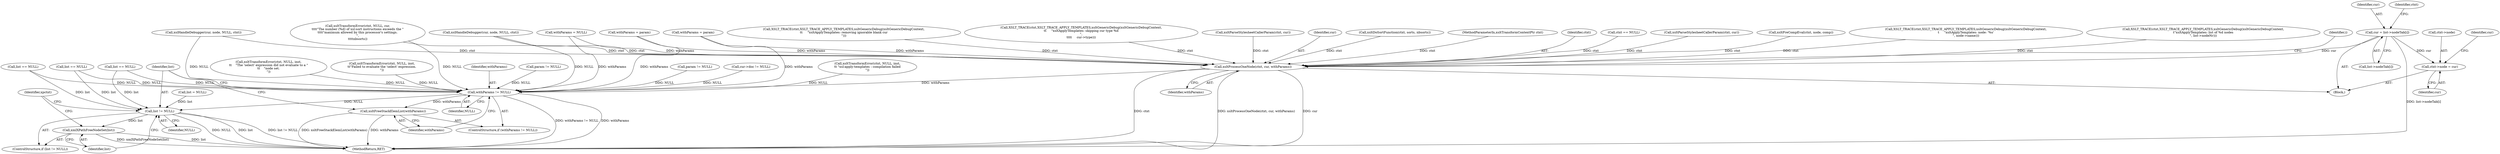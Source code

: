 digraph "0_Chrome_96dbafe288dbe2f0cc45fa3c39daf6d0c37acbab_33@array" {
"1000883" [label="(Call,cur = list->nodeTab[i])"];
"1000890" [label="(Call,ctxt->node = cur)"];
"1000921" [label="(Call,xsltProcessOneNode(ctxt, cur, withParams))"];
"1000928" [label="(Call,withParams != NULL)"];
"1000931" [label="(Call,xsltFreeStackElemList(withParams))"];
"1000934" [label="(Call,list != NULL)"];
"1000937" [label="(Call,xmlXPathFreeNodeSet(list))"];
"1000883" [label="(Call,cur = list->nodeTab[i])"];
"1000884" [label="(Identifier,cur)"];
"1000921" [label="(Call,xsltProcessOneNode(ctxt, cur, withParams))"];
"1000890" [label="(Call,ctxt->node = cur)"];
"1000296" [label="(Call,xsltPreCompEval(ctxt, node, comp))"];
"1000924" [label="(Identifier,withParams)"];
"1000935" [label="(Identifier,list)"];
"1000933" [label="(ControlStructure,if (list != NULL))"];
"1000938" [label="(Identifier,list)"];
"1000756" [label="(Call,xslHandleDebugger(cur, node, NULL, ctxt))"];
"1000417" [label="(Call,list == NULL)"];
"1000638" [label="(Call,list == NULL)"];
"1000797" [label="(Call,param != NULL)"];
"1000979" [label="(MethodReturn,RET)"];
"1000193" [label="(Call,XSLT_TRACE(ctxt,XSLT_TRACE_APPLY_TEMPLATES,xsltGenericDebug(xsltGenericDebugContext,\n\t     \"xsltApplyTemplates: node: '%s'\n\", node->name)))"];
"1000627" [label="(Call,XSLT_TRACE(ctxt,XSLT_TRACE_APPLY_TEMPLATES,xsltGenericDebug(xsltGenericDebugContext,\n\t\"xsltApplyTemplates: list of %d nodes\n\", list->nodeNr)))"];
"1000902" [label="(Call,cur->doc != NULL)"];
"1000881" [label="(Identifier,i)"];
"1000891" [label="(Call,ctxt->node)"];
"1000932" [label="(Identifier,withParams)"];
"1000930" [label="(Identifier,NULL)"];
"1000353" [label="(Call,list == NULL)"];
"1000722" [label="(Call,withParams = param)"];
"1000279" [label="(Call,xsltTransformError(ctxt, NULL, inst,\n\t\t \"xsl:apply-templates : compilation failed\n\"))"];
"1000885" [label="(Call,list->nodeTab[i])"];
"1000882" [label="(Block,)"];
"1000806" [label="(Call,withParams = param)"];
"1000145" [label="(Call,withParams = NULL)"];
"1000928" [label="(Call,withParams != NULL)"];
"1000937" [label="(Call,xmlXPathFreeNodeSet(list))"];
"1000894" [label="(Identifier,cur)"];
"1000892" [label="(Identifier,ctxt)"];
"1000672" [label="(Call,xslHandleDebugger(cur, node, NULL, ctxt))"];
"1000899" [label="(Identifier,cur)"];
"1000610" [label="(Call,XSLT_TRACE(ctxt,XSLT_TRACE_APPLY_TEMPLATES,xsltGenericDebug(xsltGenericDebugContext,\n\t\t     \"xsltApplyTemplates: removing ignorable blank cur\n\")))"];
"1000588" [label="(Call,XSLT_TRACE(ctxt,XSLT_TRACE_APPLY_TEMPLATES,xsltGenericDebug(xsltGenericDebugContext,\n\t\t     \"xsltApplyTemplates: skipping cur type %d\n\",\n\t\t\t\t     cur->type)))"];
"1000927" [label="(ControlStructure,if (withParams != NULL))"];
"1000709" [label="(Call,xsltParseStylesheetCallerParam(ctxt, cur))"];
"1000324" [label="(Call,xsltTransformError(ctxt, NULL, inst,\n\t\t    \"The 'select' expression did not evaluate to a \"\n\t\t    \"node set.\n\"))"];
"1000934" [label="(Call,list != NULL)"];
"1000140" [label="(Call,list = NULL)"];
"1000341" [label="(Call,xsltTransformError(ctxt, NULL, inst,\n\t\t\"Failed to evaluate the 'select' expression.\n\"))"];
"1000923" [label="(Identifier,cur)"];
"1000849" [label="(Call,xsltDoSortFunction(ctxt, sorts, nbsorts))"];
"1000121" [label="(MethodParameterIn,xsltTransformContextPtr ctxt)"];
"1000941" [label="(Identifier,xpctxt)"];
"1000929" [label="(Identifier,withParams)"];
"1000922" [label="(Identifier,ctxt)"];
"1000713" [label="(Call,param != NULL)"];
"1000168" [label="(Call,ctxt == NULL)"];
"1000819" [label="(Call,xsltTransformError(ctxt, NULL, cur,\n\t\t\t\t\"The number (%d) of xsl:sort instructions exceeds the \"\n\t\t\t\t\"maximum allowed by this processor's settings.\n\",\n\t\t\t\tnbsorts))"];
"1000931" [label="(Call,xsltFreeStackElemList(withParams))"];
"1000793" [label="(Call,xsltParseStylesheetCallerParam(ctxt, cur))"];
"1000936" [label="(Identifier,NULL)"];
"1000883" -> "1000882"  [label="AST: "];
"1000883" -> "1000885"  [label="CFG: "];
"1000884" -> "1000883"  [label="AST: "];
"1000885" -> "1000883"  [label="AST: "];
"1000892" -> "1000883"  [label="CFG: "];
"1000883" -> "1000979"  [label="DDG: list->nodeTab[i]"];
"1000883" -> "1000890"  [label="DDG: cur"];
"1000883" -> "1000921"  [label="DDG: cur"];
"1000890" -> "1000882"  [label="AST: "];
"1000890" -> "1000894"  [label="CFG: "];
"1000891" -> "1000890"  [label="AST: "];
"1000894" -> "1000890"  [label="AST: "];
"1000899" -> "1000890"  [label="CFG: "];
"1000921" -> "1000882"  [label="AST: "];
"1000921" -> "1000924"  [label="CFG: "];
"1000922" -> "1000921"  [label="AST: "];
"1000923" -> "1000921"  [label="AST: "];
"1000924" -> "1000921"  [label="AST: "];
"1000881" -> "1000921"  [label="CFG: "];
"1000921" -> "1000979"  [label="DDG: xsltProcessOneNode(ctxt, cur, withParams)"];
"1000921" -> "1000979"  [label="DDG: cur"];
"1000921" -> "1000979"  [label="DDG: ctxt"];
"1000849" -> "1000921"  [label="DDG: ctxt"];
"1000168" -> "1000921"  [label="DDG: ctxt"];
"1000819" -> "1000921"  [label="DDG: ctxt"];
"1000756" -> "1000921"  [label="DDG: ctxt"];
"1000709" -> "1000921"  [label="DDG: ctxt"];
"1000793" -> "1000921"  [label="DDG: ctxt"];
"1000296" -> "1000921"  [label="DDG: ctxt"];
"1000588" -> "1000921"  [label="DDG: ctxt"];
"1000193" -> "1000921"  [label="DDG: ctxt"];
"1000672" -> "1000921"  [label="DDG: ctxt"];
"1000610" -> "1000921"  [label="DDG: ctxt"];
"1000627" -> "1000921"  [label="DDG: ctxt"];
"1000121" -> "1000921"  [label="DDG: ctxt"];
"1000806" -> "1000921"  [label="DDG: withParams"];
"1000722" -> "1000921"  [label="DDG: withParams"];
"1000145" -> "1000921"  [label="DDG: withParams"];
"1000921" -> "1000928"  [label="DDG: withParams"];
"1000928" -> "1000927"  [label="AST: "];
"1000928" -> "1000930"  [label="CFG: "];
"1000929" -> "1000928"  [label="AST: "];
"1000930" -> "1000928"  [label="AST: "];
"1000932" -> "1000928"  [label="CFG: "];
"1000935" -> "1000928"  [label="CFG: "];
"1000928" -> "1000979"  [label="DDG: withParams"];
"1000928" -> "1000979"  [label="DDG: withParams != NULL"];
"1000806" -> "1000928"  [label="DDG: withParams"];
"1000722" -> "1000928"  [label="DDG: withParams"];
"1000145" -> "1000928"  [label="DDG: withParams"];
"1000324" -> "1000928"  [label="DDG: NULL"];
"1000341" -> "1000928"  [label="DDG: NULL"];
"1000902" -> "1000928"  [label="DDG: NULL"];
"1000279" -> "1000928"  [label="DDG: NULL"];
"1000417" -> "1000928"  [label="DDG: NULL"];
"1000353" -> "1000928"  [label="DDG: NULL"];
"1000819" -> "1000928"  [label="DDG: NULL"];
"1000713" -> "1000928"  [label="DDG: NULL"];
"1000638" -> "1000928"  [label="DDG: NULL"];
"1000672" -> "1000928"  [label="DDG: NULL"];
"1000797" -> "1000928"  [label="DDG: NULL"];
"1000756" -> "1000928"  [label="DDG: NULL"];
"1000928" -> "1000931"  [label="DDG: withParams"];
"1000928" -> "1000934"  [label="DDG: NULL"];
"1000931" -> "1000927"  [label="AST: "];
"1000931" -> "1000932"  [label="CFG: "];
"1000932" -> "1000931"  [label="AST: "];
"1000935" -> "1000931"  [label="CFG: "];
"1000931" -> "1000979"  [label="DDG: withParams"];
"1000931" -> "1000979"  [label="DDG: xsltFreeStackElemList(withParams)"];
"1000934" -> "1000933"  [label="AST: "];
"1000934" -> "1000936"  [label="CFG: "];
"1000935" -> "1000934"  [label="AST: "];
"1000936" -> "1000934"  [label="AST: "];
"1000938" -> "1000934"  [label="CFG: "];
"1000941" -> "1000934"  [label="CFG: "];
"1000934" -> "1000979"  [label="DDG: NULL"];
"1000934" -> "1000979"  [label="DDG: list"];
"1000934" -> "1000979"  [label="DDG: list != NULL"];
"1000638" -> "1000934"  [label="DDG: list"];
"1000140" -> "1000934"  [label="DDG: list"];
"1000417" -> "1000934"  [label="DDG: list"];
"1000353" -> "1000934"  [label="DDG: list"];
"1000934" -> "1000937"  [label="DDG: list"];
"1000937" -> "1000933"  [label="AST: "];
"1000937" -> "1000938"  [label="CFG: "];
"1000938" -> "1000937"  [label="AST: "];
"1000941" -> "1000937"  [label="CFG: "];
"1000937" -> "1000979"  [label="DDG: xmlXPathFreeNodeSet(list)"];
"1000937" -> "1000979"  [label="DDG: list"];
}

